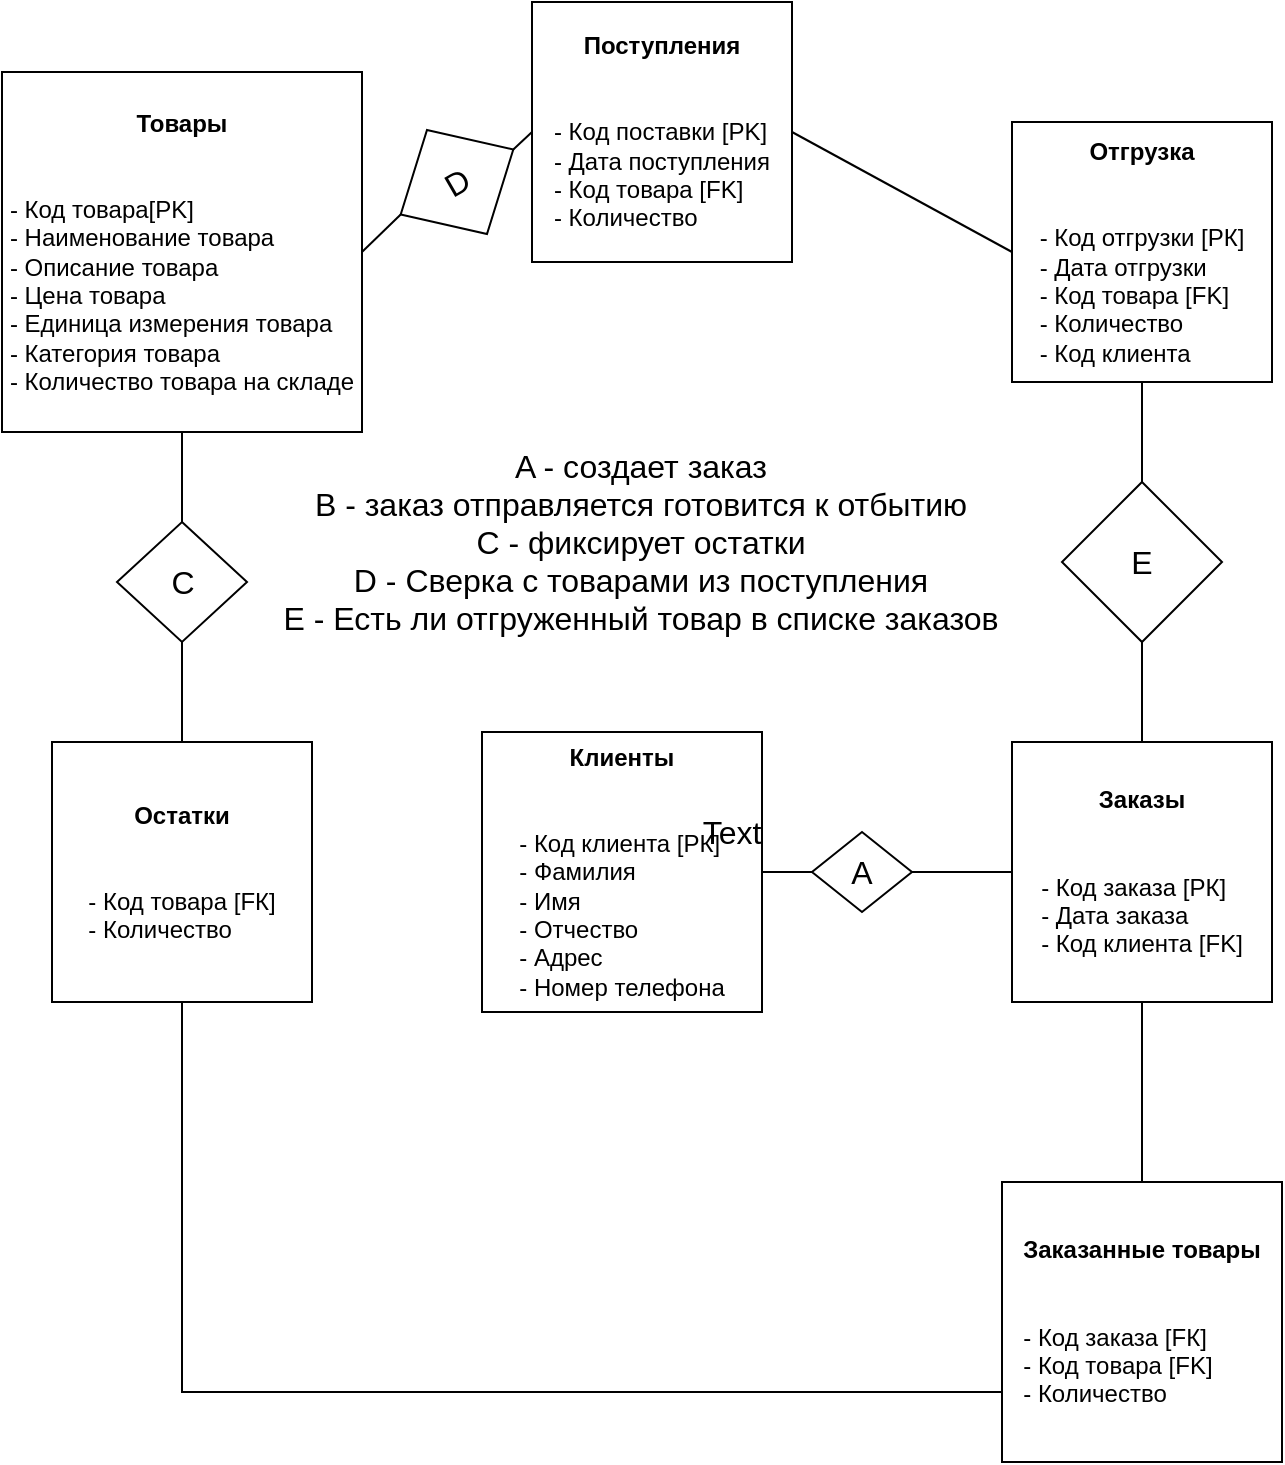 <mxfile version="21.0.10" type="github">
  <diagram name="Страница 1" id="EsVzmipUeOq_I8Pfm2mz">
    <mxGraphModel dx="870" dy="1012" grid="1" gridSize="10" guides="1" tooltips="1" connect="1" arrows="1" fold="1" page="1" pageScale="1" pageWidth="827" pageHeight="1169" math="0" shadow="0">
      <root>
        <mxCell id="0" />
        <mxCell id="1" parent="0" />
        <mxCell id="vslmiOm4VrxvY7SdpUOw-21" value="" style="endArrow=none;html=1;rounded=0;entryX=0.5;entryY=0;entryDx=0;entryDy=0;edgeStyle=orthogonalEdgeStyle;exitX=0.5;exitY=1;exitDx=0;exitDy=0;" parent="1" source="vslmiOm4VrxvY7SdpUOw-47" target="vslmiOm4VrxvY7SdpUOw-51" edge="1">
          <mxGeometry width="50" height="50" relative="1" as="geometry">
            <mxPoint x="400" y="350" as="sourcePoint" />
            <mxPoint x="210" y="470" as="targetPoint" />
          </mxGeometry>
        </mxCell>
        <mxCell id="vslmiOm4VrxvY7SdpUOw-25" value="" style="endArrow=none;html=1;rounded=0;exitX=0.5;exitY=0;exitDx=0;exitDy=0;entryX=0.5;entryY=1;entryDx=0;entryDy=0;" parent="1" source="vslmiOm4VrxvY7SdpUOw-50" target="vslmiOm4VrxvY7SdpUOw-48" edge="1">
          <mxGeometry relative="1" as="geometry">
            <mxPoint x="450" y="345" as="sourcePoint" />
            <mxPoint x="620" y="210.0" as="targetPoint" />
          </mxGeometry>
        </mxCell>
        <mxCell id="vslmiOm4VrxvY7SdpUOw-38" value="" style="endArrow=none;html=1;rounded=0;entryX=0;entryY=0.5;entryDx=0;entryDy=0;exitX=1;exitY=0.5;exitDx=0;exitDy=0;" parent="1" source="vslmiOm4VrxvY7SdpUOw-46" target="vslmiOm4VrxvY7SdpUOw-48" edge="1">
          <mxGeometry width="50" height="50" relative="1" as="geometry">
            <mxPoint x="260" y="190" as="sourcePoint" />
            <mxPoint x="570" y="190.0" as="targetPoint" />
          </mxGeometry>
        </mxCell>
        <mxCell id="vslmiOm4VrxvY7SdpUOw-46" value="&lt;b&gt;Поступления&lt;/b&gt;&lt;br&gt;&lt;div style=&quot;text-align: justify;&quot;&gt;&lt;span style=&quot;background-color: initial;&quot;&gt;&lt;br&gt;&lt;/span&gt;&lt;/div&gt;&lt;div style=&quot;text-align: justify;&quot;&gt;&lt;span style=&quot;background-color: initial;&quot;&gt;&lt;br&gt;&lt;/span&gt;&lt;/div&gt;&lt;div style=&quot;text-align: justify;&quot;&gt;&lt;span style=&quot;background-color: initial;&quot;&gt;- Код поставки [PK]&lt;/span&gt;&lt;/div&gt;&lt;div style=&quot;text-align: justify;&quot;&gt;&lt;span style=&quot;background-color: initial;&quot;&gt;- Дата поступления&lt;/span&gt;&lt;/div&gt;&lt;div style=&quot;text-align: justify;&quot;&gt;&lt;span style=&quot;background-color: initial;&quot;&gt;- Код товара [FK]&lt;/span&gt;&lt;/div&gt;&lt;div style=&quot;text-align: justify;&quot;&gt;&lt;span style=&quot;background-color: initial;&quot;&gt;- Количество&lt;/span&gt;&lt;/div&gt;" style="whiteSpace=wrap;html=1;aspect=fixed;" parent="1" vertex="1">
          <mxGeometry x="360" y="20" width="130" height="130" as="geometry" />
        </mxCell>
        <mxCell id="vslmiOm4VrxvY7SdpUOw-47" value="&lt;b&gt;Товары&lt;/b&gt;&lt;br&gt;&lt;div style=&quot;text-align: justify;&quot;&gt;&lt;span style=&quot;background-color: initial;&quot;&gt;&lt;br&gt;&lt;/span&gt;&lt;/div&gt;&lt;div style=&quot;text-align: justify;&quot;&gt;&lt;span style=&quot;background-color: initial;&quot;&gt;&lt;br&gt;&lt;/span&gt;&lt;/div&gt;&lt;div style=&quot;text-align: justify;&quot;&gt;&lt;span style=&quot;background-color: initial;&quot;&gt;- Код товара[PK]&lt;/span&gt;&lt;/div&gt;&lt;div style=&quot;text-align: justify;&quot;&gt;&lt;span style=&quot;background-color: initial;&quot;&gt;-&amp;nbsp;&lt;/span&gt;Наименование товара&lt;/div&gt;&lt;div style=&quot;text-align: justify;&quot;&gt;- Описание товара&lt;/div&gt;&lt;div style=&quot;text-align: justify;&quot;&gt;- Цена товара&lt;/div&gt;&lt;div style=&quot;text-align: justify;&quot;&gt;- Единица измерения товара&lt;/div&gt;&lt;div style=&quot;text-align: justify;&quot;&gt;- Категория товара&lt;/div&gt;&lt;div style=&quot;text-align: justify;&quot;&gt;- Количество товара на складе&lt;/div&gt;" style="whiteSpace=wrap;html=1;aspect=fixed;" parent="1" vertex="1">
          <mxGeometry x="95" y="55" width="180" height="180" as="geometry" />
        </mxCell>
        <mxCell id="vslmiOm4VrxvY7SdpUOw-48" value="&lt;b&gt;Отгрузка&lt;/b&gt;&lt;br&gt;&lt;div style=&quot;text-align: justify;&quot;&gt;&lt;span style=&quot;background-color: initial;&quot;&gt;&lt;br&gt;&lt;/span&gt;&lt;/div&gt;&lt;div style=&quot;text-align: justify;&quot;&gt;&lt;span style=&quot;background-color: initial;&quot;&gt;&lt;br&gt;&lt;/span&gt;&lt;/div&gt;&lt;div style=&quot;text-align: justify;&quot;&gt;&lt;span style=&quot;background-color: initial;&quot;&gt;- Код отгрузки [РК]&lt;/span&gt;&lt;/div&gt;&lt;div style=&quot;text-align: justify;&quot;&gt;&lt;span style=&quot;background-color: initial;&quot;&gt;- Дата отгрузки&lt;/span&gt;&lt;/div&gt;&lt;div style=&quot;text-align: justify;&quot;&gt;&lt;span style=&quot;background-color: initial;&quot;&gt;- Код товара [FK]&lt;/span&gt;&lt;/div&gt;&lt;div style=&quot;text-align: justify;&quot;&gt;&lt;span style=&quot;background-color: initial;&quot;&gt;- Количество&lt;/span&gt;&lt;/div&gt;&lt;div style=&quot;text-align: justify;&quot;&gt;&lt;span style=&quot;background-color: initial;&quot;&gt;- Код клиента&lt;/span&gt;&lt;/div&gt;" style="whiteSpace=wrap;html=1;aspect=fixed;" parent="1" vertex="1">
          <mxGeometry x="600" y="80" width="130" height="130" as="geometry" />
        </mxCell>
        <mxCell id="vslmiOm4VrxvY7SdpUOw-49" value="" style="endArrow=none;html=1;rounded=0;entryX=0;entryY=0.5;entryDx=0;entryDy=0;exitX=1;exitY=0.5;exitDx=0;exitDy=0;" parent="1" source="rTMoQF86V27O9mJc2I-I-5" target="vslmiOm4VrxvY7SdpUOw-46" edge="1">
          <mxGeometry width="50" height="50" relative="1" as="geometry">
            <mxPoint x="450" y="155" as="sourcePoint" />
            <mxPoint x="580" y="155" as="targetPoint" />
          </mxGeometry>
        </mxCell>
        <mxCell id="vslmiOm4VrxvY7SdpUOw-50" value="&lt;b&gt;Заказы&lt;/b&gt;&lt;br&gt;&lt;div style=&quot;text-align: justify;&quot;&gt;&lt;span style=&quot;background-color: initial;&quot;&gt;&lt;br&gt;&lt;/span&gt;&lt;/div&gt;&lt;div style=&quot;text-align: justify;&quot;&gt;&lt;span style=&quot;background-color: initial;&quot;&gt;&lt;br&gt;&lt;/span&gt;&lt;/div&gt;&lt;div style=&quot;text-align: justify;&quot;&gt;&lt;span style=&quot;background-color: initial;&quot;&gt;- Код заказа [РК]&lt;/span&gt;&lt;/div&gt;&lt;div style=&quot;text-align: justify;&quot;&gt;&lt;span style=&quot;background-color: initial;&quot;&gt;- Дата заказа&lt;/span&gt;&lt;/div&gt;&lt;div style=&quot;text-align: justify;&quot;&gt;&lt;span style=&quot;background-color: initial;&quot;&gt;- Код клиента [FK]&lt;/span&gt;&lt;/div&gt;" style="whiteSpace=wrap;html=1;aspect=fixed;" parent="1" vertex="1">
          <mxGeometry x="600" y="390" width="130" height="130" as="geometry" />
        </mxCell>
        <mxCell id="vslmiOm4VrxvY7SdpUOw-51" value="&lt;b&gt;Остатки&lt;/b&gt;&lt;br&gt;&lt;div style=&quot;text-align: justify;&quot;&gt;&lt;span style=&quot;background-color: initial;&quot;&gt;&lt;br&gt;&lt;/span&gt;&lt;/div&gt;&lt;div style=&quot;text-align: justify;&quot;&gt;&lt;span style=&quot;background-color: initial;&quot;&gt;&lt;br&gt;&lt;/span&gt;&lt;/div&gt;&lt;div style=&quot;text-align: justify;&quot;&gt;&lt;span style=&quot;background-color: initial;&quot;&gt;- Код товара [FК]&lt;/span&gt;&lt;/div&gt;&lt;div style=&quot;text-align: justify;&quot;&gt;&lt;span style=&quot;background-color: initial;&quot;&gt;- Количество&lt;/span&gt;&lt;/div&gt;" style="whiteSpace=wrap;html=1;aspect=fixed;" parent="1" vertex="1">
          <mxGeometry x="120" y="390" width="130" height="130" as="geometry" />
        </mxCell>
        <mxCell id="vslmiOm4VrxvY7SdpUOw-52" value="&lt;b&gt;Клиенты&lt;/b&gt;&lt;br&gt;&lt;div style=&quot;text-align: justify;&quot;&gt;&lt;span style=&quot;background-color: initial;&quot;&gt;&lt;br&gt;&lt;/span&gt;&lt;/div&gt;&lt;div style=&quot;text-align: justify;&quot;&gt;&lt;span style=&quot;background-color: initial;&quot;&gt;&lt;br&gt;&lt;/span&gt;&lt;/div&gt;&lt;div style=&quot;text-align: justify;&quot;&gt;&lt;span style=&quot;background-color: initial;&quot;&gt;- Код клиента [РК]&lt;/span&gt;&lt;/div&gt;&lt;div style=&quot;text-align: justify;&quot;&gt;&lt;span style=&quot;background-color: initial;&quot;&gt;- Фамилия&amp;nbsp;&lt;/span&gt;&lt;/div&gt;&lt;div style=&quot;text-align: justify;&quot;&gt;&lt;span style=&quot;background-color: initial;&quot;&gt;- Имя&lt;/span&gt;&lt;/div&gt;&lt;div style=&quot;text-align: justify;&quot;&gt;&lt;span style=&quot;background-color: initial;&quot;&gt;- Отчество&lt;/span&gt;&lt;/div&gt;&lt;div style=&quot;text-align: justify;&quot;&gt;&lt;span style=&quot;background-color: initial;&quot;&gt;- Адрес&lt;/span&gt;&lt;/div&gt;&lt;div style=&quot;text-align: justify;&quot;&gt;- Номер телефона&lt;/div&gt;" style="whiteSpace=wrap;html=1;aspect=fixed;" parent="1" vertex="1">
          <mxGeometry x="335" y="385" width="140" height="140" as="geometry" />
        </mxCell>
        <mxCell id="vslmiOm4VrxvY7SdpUOw-54" value="" style="endArrow=none;html=1;rounded=0;entryX=1;entryY=0.5;entryDx=0;entryDy=0;exitX=0;exitY=0.5;exitDx=0;exitDy=0;" parent="1" source="vslmiOm4VrxvY7SdpUOw-50" target="vslmiOm4VrxvY7SdpUOw-52" edge="1">
          <mxGeometry width="50" height="50" relative="1" as="geometry">
            <mxPoint x="345" y="465" as="sourcePoint" />
            <mxPoint x="260" y="465" as="targetPoint" />
          </mxGeometry>
        </mxCell>
        <mxCell id="vslmiOm4VrxvY7SdpUOw-55" value="&lt;b&gt;Заказанные товары&lt;/b&gt;&lt;br&gt;&lt;div style=&quot;text-align: justify;&quot;&gt;&lt;span style=&quot;background-color: initial;&quot;&gt;&lt;br&gt;&lt;/span&gt;&lt;/div&gt;&lt;div style=&quot;text-align: justify;&quot;&gt;&lt;span style=&quot;background-color: initial;&quot;&gt;&lt;br&gt;&lt;/span&gt;&lt;/div&gt;&lt;div style=&quot;text-align: justify;&quot;&gt;&lt;span style=&quot;background-color: initial;&quot;&gt;- Код заказа [FК]&lt;/span&gt;&lt;/div&gt;&lt;div style=&quot;text-align: justify;&quot;&gt;&lt;span style=&quot;background-color: initial;&quot;&gt;- Код товара [FK]&lt;br&gt;&lt;/span&gt;&lt;/div&gt;&lt;div style=&quot;text-align: justify;&quot;&gt;&lt;span style=&quot;background-color: initial;&quot;&gt;- Количество&lt;/span&gt;&lt;/div&gt;" style="whiteSpace=wrap;html=1;aspect=fixed;" parent="1" vertex="1">
          <mxGeometry x="595" y="610" width="140" height="140" as="geometry" />
        </mxCell>
        <mxCell id="vslmiOm4VrxvY7SdpUOw-56" value="" style="endArrow=none;html=1;rounded=0;entryX=0.5;entryY=1;entryDx=0;entryDy=0;exitX=0.5;exitY=0;exitDx=0;exitDy=0;edgeStyle=orthogonalEdgeStyle;" parent="1" source="vslmiOm4VrxvY7SdpUOw-55" target="vslmiOm4VrxvY7SdpUOw-50" edge="1">
          <mxGeometry width="50" height="50" relative="1" as="geometry">
            <mxPoint x="345" y="465" as="sourcePoint" />
            <mxPoint x="260" y="465" as="targetPoint" />
          </mxGeometry>
        </mxCell>
        <mxCell id="rTMoQF86V27O9mJc2I-I-1" value="" style="endArrow=none;html=1;rounded=0;entryX=0;entryY=0.75;entryDx=0;entryDy=0;edgeStyle=orthogonalEdgeStyle;exitX=0.5;exitY=1;exitDx=0;exitDy=0;" edge="1" parent="1" source="vslmiOm4VrxvY7SdpUOw-51" target="vslmiOm4VrxvY7SdpUOw-55">
          <mxGeometry width="50" height="50" relative="1" as="geometry">
            <mxPoint x="195" y="245" as="sourcePoint" />
            <mxPoint x="195" y="400" as="targetPoint" />
          </mxGeometry>
        </mxCell>
        <mxCell id="rTMoQF86V27O9mJc2I-I-2" value="A" style="rhombus;whiteSpace=wrap;html=1;fontSize=16;" vertex="1" parent="1">
          <mxGeometry x="500" y="435" width="50" height="40" as="geometry" />
        </mxCell>
        <mxCell id="rTMoQF86V27O9mJc2I-I-3" value="Text" style="text;html=1;strokeColor=none;fillColor=none;align=center;verticalAlign=middle;whiteSpace=wrap;rounded=0;fontSize=16;" vertex="1" parent="1">
          <mxGeometry x="430" y="420" width="60" height="30" as="geometry" />
        </mxCell>
        <mxCell id="rTMoQF86V27O9mJc2I-I-4" value="A - создает заказ&lt;br&gt;B - заказ отправляется готовится к отбытию&lt;br&gt;С - фиксирует остатки&lt;br&gt;D - Сверка с товарами из поступления&lt;br&gt;E - Есть ли отгруженный товар в списке заказов" style="text;html=1;align=center;verticalAlign=middle;resizable=0;points=[];autosize=1;strokeColor=none;fillColor=none;fontSize=16;" vertex="1" parent="1">
          <mxGeometry x="224" y="235" width="380" height="110" as="geometry" />
        </mxCell>
        <mxCell id="rTMoQF86V27O9mJc2I-I-6" value="" style="endArrow=none;html=1;rounded=0;entryX=0;entryY=0.5;entryDx=0;entryDy=0;exitX=1;exitY=0.5;exitDx=0;exitDy=0;" edge="1" parent="1" source="vslmiOm4VrxvY7SdpUOw-47" target="rTMoQF86V27O9mJc2I-I-5">
          <mxGeometry width="50" height="50" relative="1" as="geometry">
            <mxPoint x="275" y="145" as="sourcePoint" />
            <mxPoint x="360" y="85" as="targetPoint" />
          </mxGeometry>
        </mxCell>
        <mxCell id="rTMoQF86V27O9mJc2I-I-5" value="D" style="rhombus;whiteSpace=wrap;html=1;fontSize=16;rotation=-30;" vertex="1" parent="1">
          <mxGeometry x="290" y="80" width="65" height="60" as="geometry" />
        </mxCell>
        <mxCell id="rTMoQF86V27O9mJc2I-I-7" value="С" style="rhombus;whiteSpace=wrap;html=1;fontSize=16;" vertex="1" parent="1">
          <mxGeometry x="152.5" y="280" width="65" height="60" as="geometry" />
        </mxCell>
        <mxCell id="rTMoQF86V27O9mJc2I-I-8" value="E" style="rhombus;whiteSpace=wrap;html=1;fontSize=16;" vertex="1" parent="1">
          <mxGeometry x="625" y="260" width="80" height="80" as="geometry" />
        </mxCell>
      </root>
    </mxGraphModel>
  </diagram>
</mxfile>

